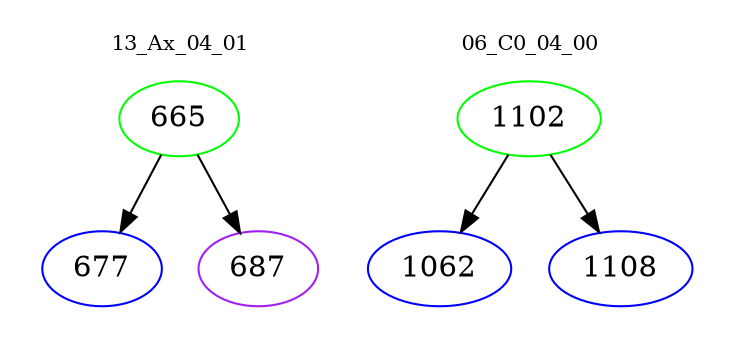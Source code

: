 digraph{
subgraph cluster_0 {
color = white
label = "13_Ax_04_01";
fontsize=10;
T0_665 [label="665", color="green"]
T0_665 -> T0_677 [color="black"]
T0_677 [label="677", color="blue"]
T0_665 -> T0_687 [color="black"]
T0_687 [label="687", color="purple"]
}
subgraph cluster_1 {
color = white
label = "06_C0_04_00";
fontsize=10;
T1_1102 [label="1102", color="green"]
T1_1102 -> T1_1062 [color="black"]
T1_1062 [label="1062", color="blue"]
T1_1102 -> T1_1108 [color="black"]
T1_1108 [label="1108", color="blue"]
}
}
